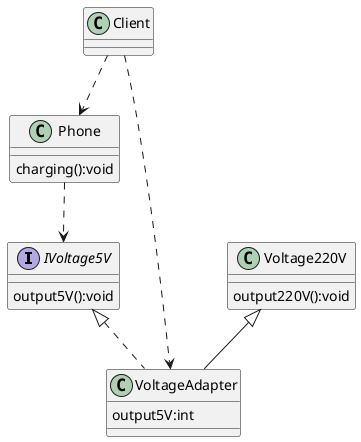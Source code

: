 @startuml
interface IVoltage5V
Client ..> Phone
Client ..> VoltageAdapter
Phone ..> IVoltage5V
Voltage220V  <|-- VoltageAdapter
IVoltage5V <|.. VoltageAdapter

Phone : charging():void
IVoltage5V : output5V():void
Voltage220V : output220V():void
VoltageAdapter : output5V:int
@enduml